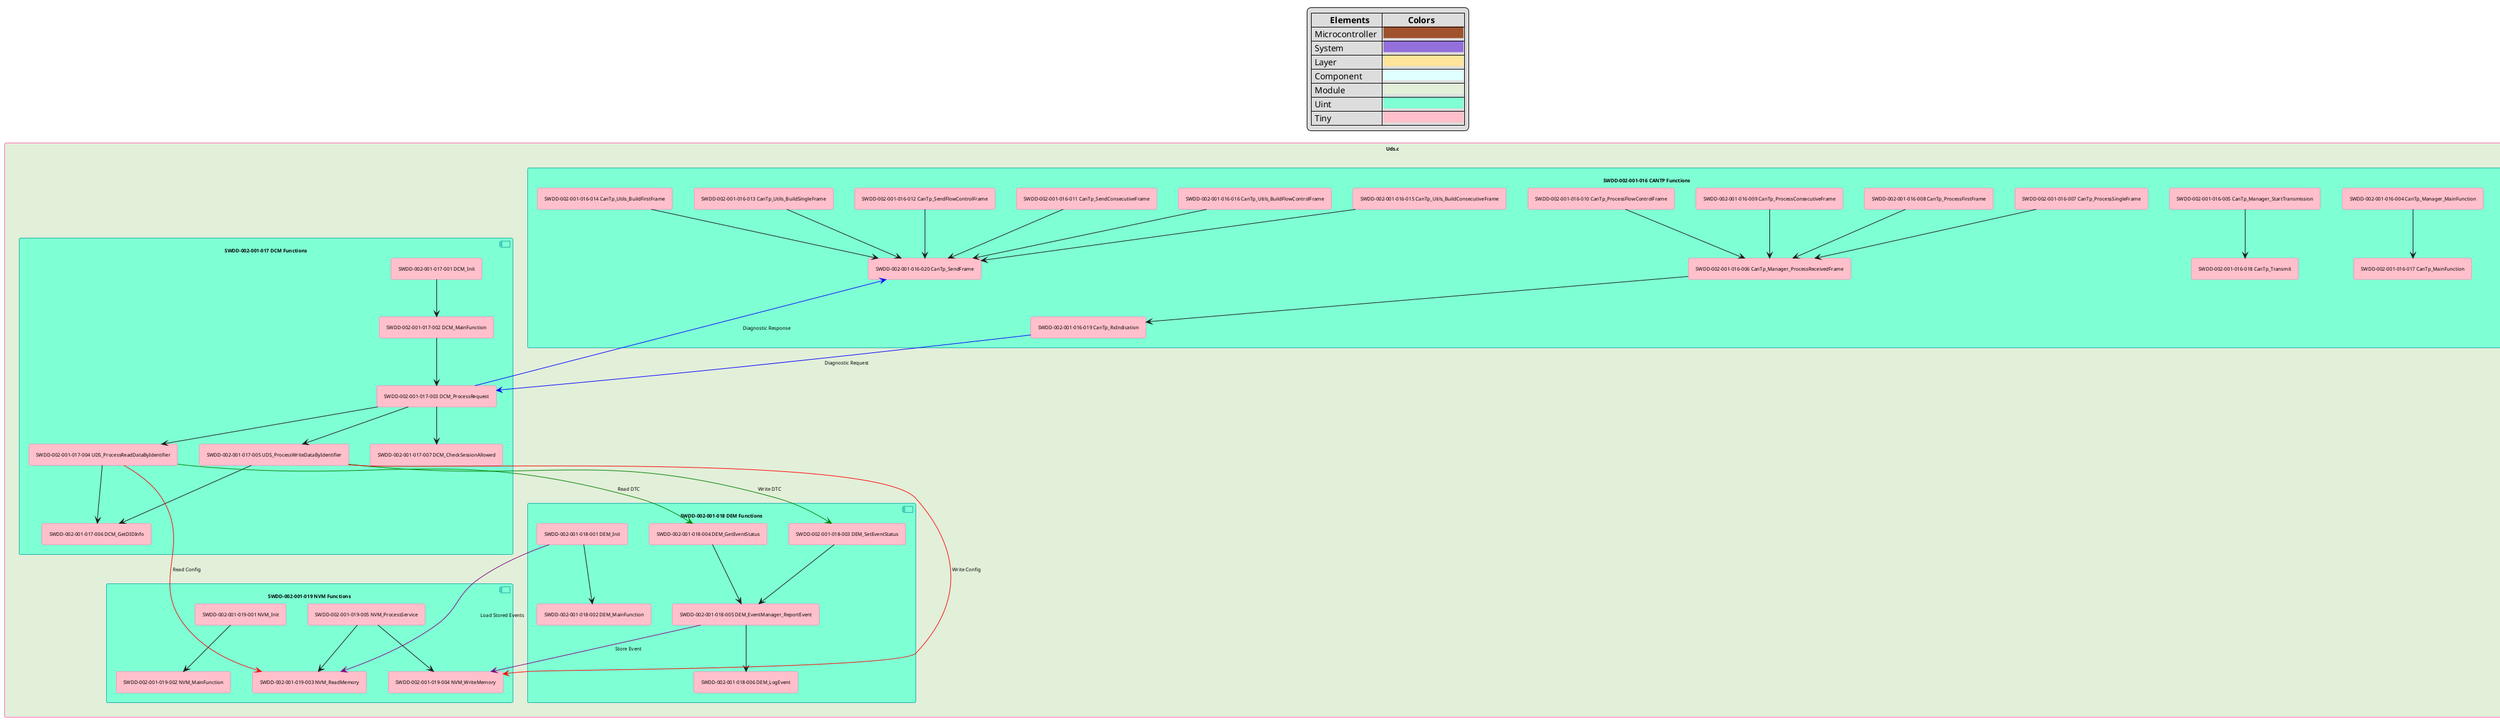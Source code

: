 @startuml
skinparam defaultFontName Arial
skinparam defaultFontSize 8
skinparam padding 2
skinparam componentStyle uml2

' Legend
legend top
|=        Elements  |=           Colors  |
| Microcontroller  |<back:#A0522D>                                    |
| System  |<back:#9370DB>                                    |
| Layer  |<back:#FEE599>                                    |
| Component |<back:#E0FFFF>                                    |
| Module |<back:#E2EFD9>                                    |
| Uint |<back:#7FFFD4>                                    |
| Tiny |<back:#FFC0CB>                                    |
endlegend

' Color definitions
skinparam component {
    BackgroundColor #7FFFD4
    BorderColor #20B2AA
}
skinparam rectangle {
    BackgroundColor #FFC0CB
    BorderColor #FF69B4
}

' Uds.c Module
rectangle "Uds.c" as UDS #E2EFD9 {
    ' CANTP Module
    component "SWDD-002-001-016 CANTP Functions" as CANTP #7FFFD4 {
        rectangle "SWDD-002-001-016-001 CanTp_LoadConfig" as CLC #FFC0CB
        rectangle "SWDD-002-001-016-002 CanTp_Init" as CTI #FFC0CB
        rectangle "SWDD-002-001-016-003 CanTp_Manager_Init" as CTMI #FFC0CB
        rectangle "SWDD-002-001-016-004 CanTp_Manager_MainFunction" as CTMMF #FFC0CB
        rectangle "SWDD-002-001-016-005 CanTp_Manager_StartTransmission" as CTMST #FFC0CB
        rectangle "SWDD-002-001-016-006 CanTp_Manager_ProcessReceivedFrame" as CTMPRF #FFC0CB
        rectangle "SWDD-002-001-016-007 CanTp_ProcessSingleFrame" as CTPSF #FFC0CB
        rectangle "SWDD-002-001-016-008 CanTp_ProcessFirstFrame" as CTPFF #FFC0CB
        rectangle "SWDD-002-001-016-009 CanTp_ProcessConsecutiveFrame" as CTPCF #FFC0CB
        rectangle "SWDD-002-001-016-010 CanTp_ProcessFlowControlFrame" as CTPFCF #FFC0CB
        rectangle "SWDD-002-001-016-011 CanTp_SendConsecutiveFrame" as CTSCF #FFC0CB
        rectangle "SWDD-002-001-016-012 CanTp_SendFlowControlFrame" as CTSFCF #FFC0CB
        rectangle "SWDD-002-001-016-013 CanTp_Utils_BuildSingleFrame" as CTUBSF #FFC0CB
        rectangle "SWDD-002-001-016-014 CanTp_Utils_BuildFirstFrame" as CTUBFF #FFC0CB
        rectangle "SWDD-002-001-016-015 CanTp_Utils_BuildConsecutiveFrame" as CTUBCF #FFC0CB
        rectangle "SWDD-002-001-016-016 CanTp_Utils_BuildFlowControlFrame" as CTUBFCF #FFC0CB
        rectangle "SWDD-002-001-016-017 CanTp_MainFunction" as CTMF #FFC0CB
        rectangle "SWDD-002-001-016-018 CanTp_Transmit" as CTT #FFC0CB
        rectangle "SWDD-002-001-016-019 CanTp_RxIndication" as CTRI #FFC0CB
        rectangle "SWDD-002-001-016-020 CanTp_SendFrame" as CTSF #FFC0CB

        CLC --> CTI
        CTMI --> CTI
        CTMMF --> CTMF
        CTMST --> CTT
        CTMPRF --> CTRI
        CTPSF --> CTMPRF
        CTPFF --> CTMPRF
        CTPCF --> CTMPRF
        CTPFCF --> CTMPRF
        CTSCF --> CTSF
        CTSFCF --> CTSF
        CTUBSF --> CTSF
        CTUBFF --> CTSF
        CTUBCF --> CTSF
        CTUBFCF --> CTSF
    }

    ' DCM Module (unchanged)
    component "SWDD-002-001-017 DCM Functions" as DCM #7FFFD4 {
        rectangle "SWDD-002-001-017-001 DCM_Init" as DI #FFC0CB
        rectangle "SWDD-002-001-017-002 DCM_MainFunction" as DMF #FFC0CB
        rectangle "SWDD-002-001-017-003 DCM_ProcessRequest" as DPR #FFC0CB
        rectangle "SWDD-002-001-017-004 UDS_ProcessReadDataByIdentifier" as DPRDI #FFC0CB
        rectangle "SWDD-002-001-017-005 UDS_ProcessWriteDataByIdentifier" as DPWDI #FFC0CB
        rectangle "SWDD-002-001-017-006 DCM_GetDIDInfo" as DGDI #FFC0CB
        rectangle "SWDD-002-001-017-007 DCM_CheckSessionAllowed" as DCSA #FFC0CB

        DI --> DMF
        DMF --> DPR
        DPR --> DPRDI
        DPR --> DPWDI
        DPRDI --> DGDI
        DPWDI --> DGDI
        DPR --> DCSA
    }

    ' DEM Module (unchanged)
    component "SWDD-002-001-018 DEM Functions" as DEM #7FFFD4 {
        rectangle "SWDD-002-001-018-001 DEM_Init" as DEI #FFC0CB
        rectangle "SWDD-002-001-018-002 DEM_MainFunction" as DEMF #FFC0CB
        rectangle "SWDD-002-001-018-003 DEM_SetEventStatus" as DSES #FFC0CB
        rectangle "SWDD-002-001-018-004 DEM_GetEventStatus" as DGES #FFC0CB
        rectangle "SWDD-002-001-018-005 DEM_EventManager_ReportEvent" as DEMRE #FFC0CB
        rectangle "SWDD-002-001-018-006 DEM_LogEvent" as DLE #FFC0CB

        DEI --> DEMF
        DSES --> DEMRE
        DEMRE --> DLE
        DGES --> DEMRE
    }

    ' NVM Module (unchanged)
    component "SWDD-002-001-019 NVM Functions" as NVM #7FFFD4 {
        rectangle "SWDD-002-001-019-001 NVM_Init" as NI #FFC0CB
        rectangle "SWDD-002-001-019-002 NVM_MainFunction" as NMF #FFC0CB
        rectangle "SWDD-002-001-019-003 NVM_ReadMemory" as NRM #FFC0CB
        rectangle "SWDD-002-001-019-004 NVM_WriteMemory" as NWM #FFC0CB
        rectangle "SWDD-002-001-019-005 NVM_ProcessService" as NPS #FFC0CB

        NI --> NMF
        NPS --> NRM
        NPS --> NWM
    }
}

' Inter-module connections
CTRI -[#0000FF]-> DPR : Diagnostic Request
CTSF <-[#0000FF]- DPR : Diagnostic Response
DPRDI -[#008000]-> DGES : Read DTC
DPWDI -[#008000]-> DSES : Write DTC
DPRDI -[#FF0000]-> NRM : Read Config
DPWDI -[#FF0000]-> NWM : Write Config
DEMRE -[#800080]-> NWM : Store Event
DEI -[#800080]-> NRM : Load Stored Events

@enduml